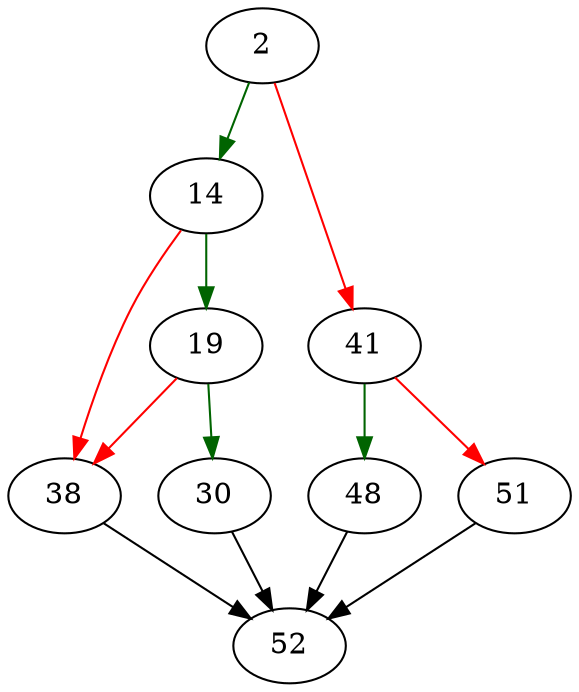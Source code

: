 strict digraph "sqlite3VdbeCursorMoveto" {
	// Node definitions.
	2 [entry=true];
	14;
	41;
	19;
	38;
	30;
	52;
	48;
	51;

	// Edge definitions.
	2 -> 14 [
		color=darkgreen
		cond=true
	];
	2 -> 41 [
		color=red
		cond=false
	];
	14 -> 19 [
		color=darkgreen
		cond=true
	];
	14 -> 38 [
		color=red
		cond=false
	];
	41 -> 48 [
		color=darkgreen
		cond=true
	];
	41 -> 51 [
		color=red
		cond=false
	];
	19 -> 38 [
		color=red
		cond=false
	];
	19 -> 30 [
		color=darkgreen
		cond=true
	];
	38 -> 52;
	30 -> 52;
	48 -> 52;
	51 -> 52;
}